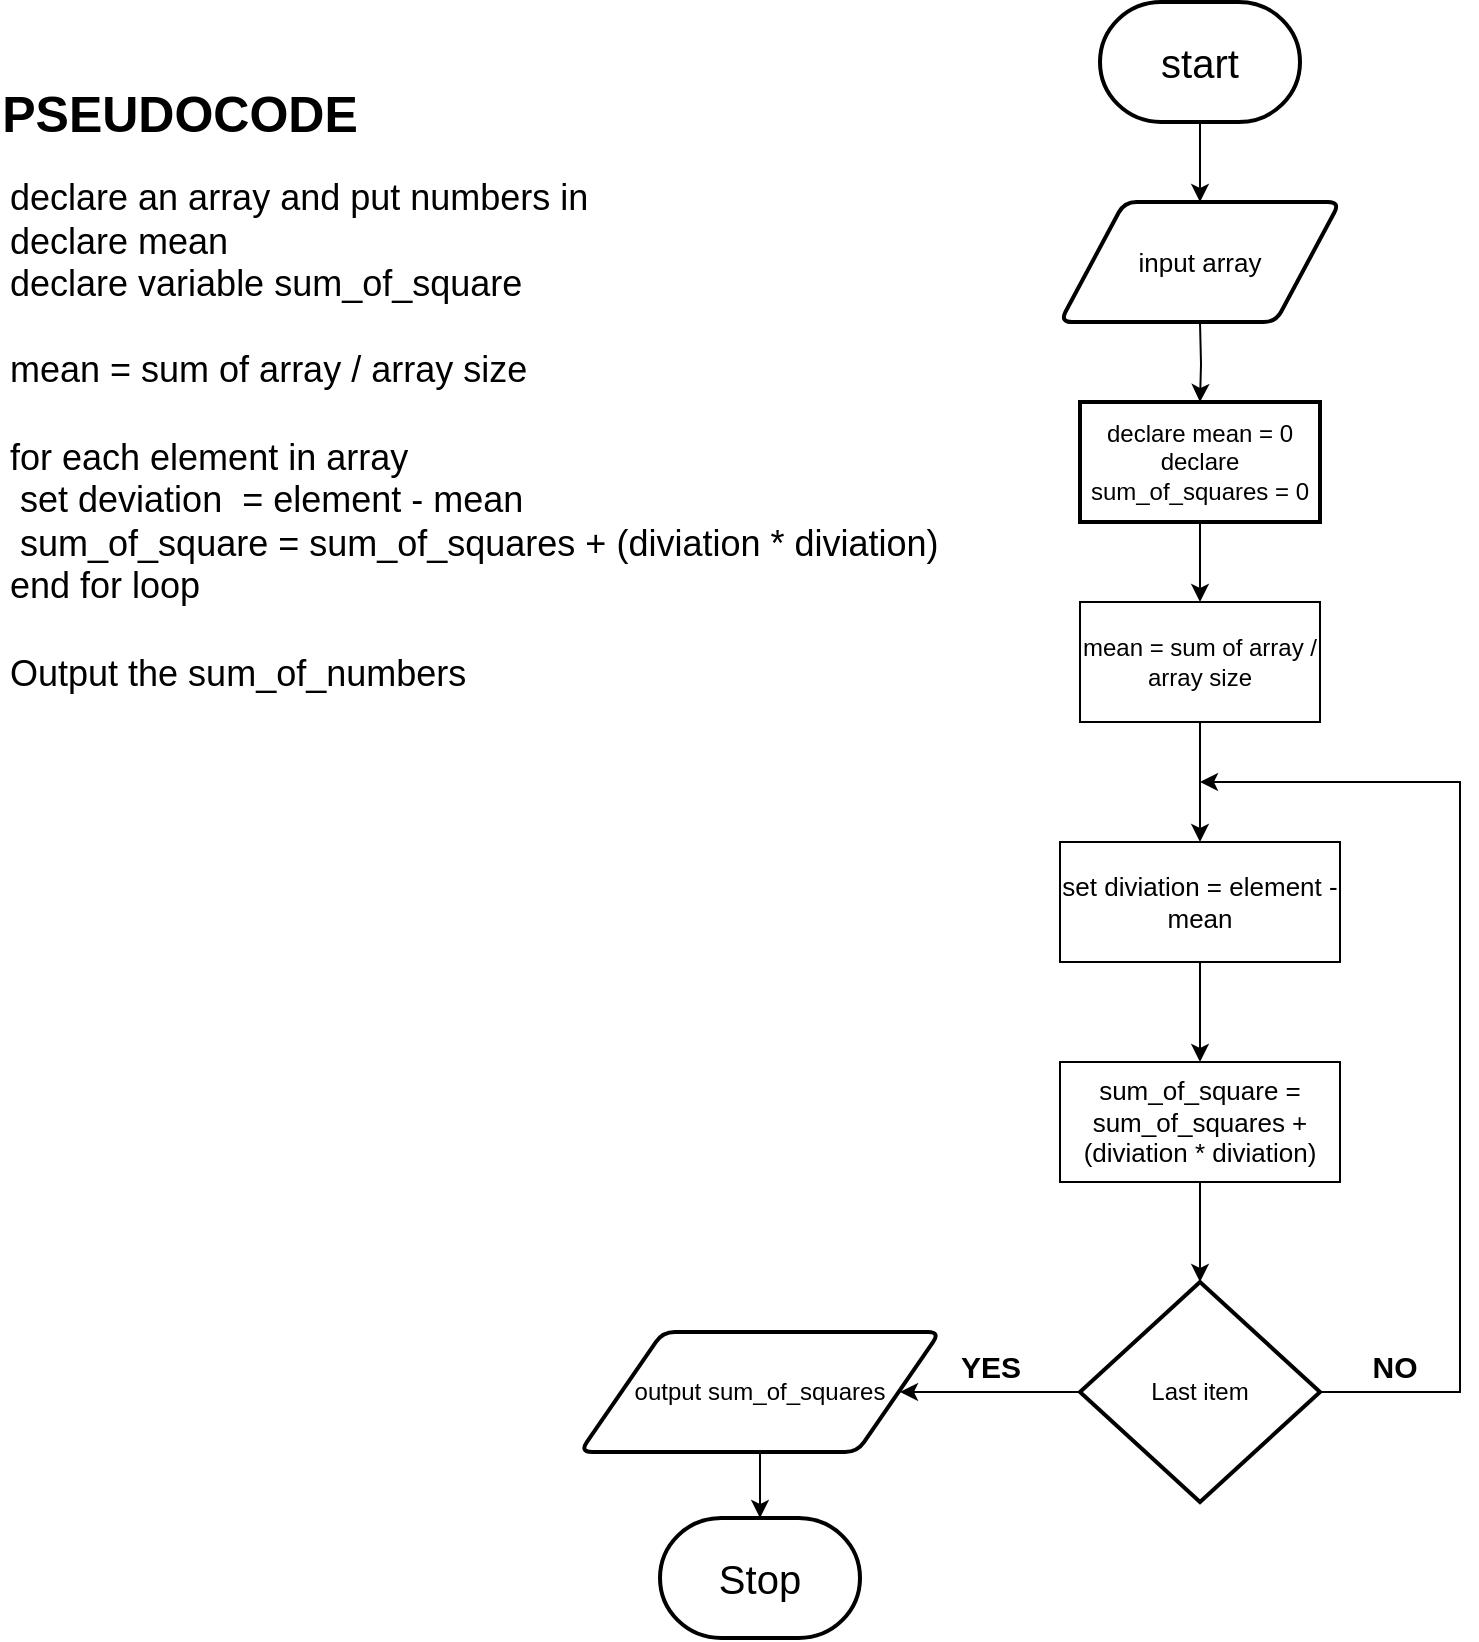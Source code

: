 <mxfile version="20.8.23" type="github">
  <diagram name="Page-1" id="TRCaWQI18scVr7TWzj1z">
    <mxGraphModel dx="1885" dy="569" grid="1" gridSize="10" guides="1" tooltips="1" connect="1" arrows="1" fold="1" page="1" pageScale="1" pageWidth="850" pageHeight="1100" math="0" shadow="0">
      <root>
        <mxCell id="0" />
        <mxCell id="1" parent="0" />
        <mxCell id="MnGRkau2HxLCN7xlnSKG-4" value="" style="edgeStyle=orthogonalEdgeStyle;rounded=0;orthogonalLoop=1;jettySize=auto;html=1;fontSize=20;" edge="1" parent="1" source="MnGRkau2HxLCN7xlnSKG-1">
          <mxGeometry relative="1" as="geometry">
            <mxPoint x="400" y="230" as="targetPoint" />
          </mxGeometry>
        </mxCell>
        <mxCell id="MnGRkau2HxLCN7xlnSKG-1" value="&lt;font style=&quot;font-size: 20px;&quot;&gt;start&lt;/font&gt;" style="strokeWidth=2;html=1;shape=mxgraph.flowchart.terminator;whiteSpace=wrap;" vertex="1" parent="1">
          <mxGeometry x="350" y="130" width="100" height="60" as="geometry" />
        </mxCell>
        <mxCell id="MnGRkau2HxLCN7xlnSKG-7" value="" style="edgeStyle=orthogonalEdgeStyle;rounded=0;orthogonalLoop=1;jettySize=auto;html=1;fontSize=20;" edge="1" parent="1" target="MnGRkau2HxLCN7xlnSKG-6">
          <mxGeometry relative="1" as="geometry">
            <mxPoint x="400" y="290" as="sourcePoint" />
          </mxGeometry>
        </mxCell>
        <mxCell id="MnGRkau2HxLCN7xlnSKG-43" value="" style="edgeStyle=orthogonalEdgeStyle;rounded=0;orthogonalLoop=1;jettySize=auto;html=1;fontSize=13;" edge="1" parent="1" source="MnGRkau2HxLCN7xlnSKG-6" target="MnGRkau2HxLCN7xlnSKG-30">
          <mxGeometry relative="1" as="geometry" />
        </mxCell>
        <mxCell id="MnGRkau2HxLCN7xlnSKG-6" value="declare mean = 0&lt;br&gt;declare sum_of_squares = 0" style="whiteSpace=wrap;html=1;strokeWidth=2;" vertex="1" parent="1">
          <mxGeometry x="340" y="330" width="120" height="60" as="geometry" />
        </mxCell>
        <mxCell id="MnGRkau2HxLCN7xlnSKG-11" value="" style="edgeStyle=orthogonalEdgeStyle;rounded=0;orthogonalLoop=1;jettySize=auto;html=1;fontSize=20;" edge="1" parent="1" source="MnGRkau2HxLCN7xlnSKG-8">
          <mxGeometry relative="1" as="geometry">
            <mxPoint x="400" y="520" as="targetPoint" />
            <Array as="points">
              <mxPoint x="530" y="825" />
              <mxPoint x="530" y="520" />
            </Array>
          </mxGeometry>
        </mxCell>
        <mxCell id="MnGRkau2HxLCN7xlnSKG-52" value="" style="edgeStyle=orthogonalEdgeStyle;rounded=0;orthogonalLoop=1;jettySize=auto;html=1;fontSize=13;" edge="1" parent="1" source="MnGRkau2HxLCN7xlnSKG-8">
          <mxGeometry relative="1" as="geometry">
            <mxPoint x="250" y="825" as="targetPoint" />
          </mxGeometry>
        </mxCell>
        <mxCell id="MnGRkau2HxLCN7xlnSKG-8" value="Last item" style="rhombus;whiteSpace=wrap;html=1;strokeWidth=2;" vertex="1" parent="1">
          <mxGeometry x="340" y="770" width="120" height="110" as="geometry" />
        </mxCell>
        <mxCell id="MnGRkau2HxLCN7xlnSKG-13" value="Stop" style="strokeWidth=2;html=1;shape=mxgraph.flowchart.terminator;whiteSpace=wrap;fontSize=20;" vertex="1" parent="1">
          <mxGeometry x="130" y="888" width="100" height="60" as="geometry" />
        </mxCell>
        <mxCell id="MnGRkau2HxLCN7xlnSKG-18" value="&lt;span style=&quot;font-size: 15px;&quot;&gt;&lt;b&gt;NO&lt;/b&gt;&lt;/span&gt;" style="text;html=1;align=center;verticalAlign=middle;resizable=0;points=[];autosize=1;strokeColor=none;fillColor=none;fontSize=20;" vertex="1" parent="1">
          <mxGeometry x="472" y="790" width="50" height="40" as="geometry" />
        </mxCell>
        <mxCell id="MnGRkau2HxLCN7xlnSKG-44" value="" style="edgeStyle=orthogonalEdgeStyle;rounded=0;orthogonalLoop=1;jettySize=auto;html=1;fontSize=13;" edge="1" parent="1" source="MnGRkau2HxLCN7xlnSKG-30" target="MnGRkau2HxLCN7xlnSKG-39">
          <mxGeometry relative="1" as="geometry" />
        </mxCell>
        <mxCell id="MnGRkau2HxLCN7xlnSKG-30" value="mean = sum of array / array size" style="rounded=0;whiteSpace=wrap;html=1;fontSize=12;" vertex="1" parent="1">
          <mxGeometry x="340" y="430" width="120" height="60" as="geometry" />
        </mxCell>
        <mxCell id="MnGRkau2HxLCN7xlnSKG-53" value="" style="edgeStyle=orthogonalEdgeStyle;rounded=0;orthogonalLoop=1;jettySize=auto;html=1;fontSize=13;" edge="1" parent="1" source="MnGRkau2HxLCN7xlnSKG-32" target="MnGRkau2HxLCN7xlnSKG-13">
          <mxGeometry relative="1" as="geometry" />
        </mxCell>
        <mxCell id="MnGRkau2HxLCN7xlnSKG-32" value="output sum_of_squares" style="shape=parallelogram;html=1;strokeWidth=2;perimeter=parallelogramPerimeter;whiteSpace=wrap;rounded=1;arcSize=12;size=0.23;fontSize=12;" vertex="1" parent="1">
          <mxGeometry x="90" y="795" width="180" height="60" as="geometry" />
        </mxCell>
        <mxCell id="MnGRkau2HxLCN7xlnSKG-38" value="&lt;p style=&quot;font-size: 18px;&quot;&gt;&lt;/p&gt;&lt;span style=&quot;background-color: initial; font-size: 18px;&quot;&gt;declare an array and put numbers in&lt;/span&gt;&lt;br style=&quot;font-size: 18px;&quot;&gt;&lt;span style=&quot;background-color: initial; font-size: 18px;&quot;&gt;declare mean&lt;br style=&quot;font-size: 18px;&quot;&gt;declare variable sum_of_square&lt;br style=&quot;font-size: 18px;&quot;&gt;&lt;br style=&quot;font-size: 18px;&quot;&gt;mean = sum of array / array size&lt;br style=&quot;font-size: 18px;&quot;&gt;&lt;/span&gt;&lt;br style=&quot;font-size: 18px;&quot;&gt;&lt;span style=&quot;background-color: initial; font-size: 18px;&quot;&gt;for each element in array&lt;span style=&quot;white-space: pre; font-size: 18px;&quot;&gt;	&lt;br style=&quot;font-size: 18px;&quot;&gt;&lt;/span&gt;&lt;span style=&quot;white-space: pre; font-size: 18px;&quot;&gt;	&lt;/span&gt;set deviation&amp;nbsp; = element - mean&lt;br style=&quot;font-size: 18px;&quot;&gt;&lt;span style=&quot;white-space: pre; font-size: 18px;&quot;&gt;	&lt;/span&gt;sum_of_square = sum_of_squares + (diviation * diviation)&lt;br style=&quot;font-size: 18px;&quot;&gt;end for loop&lt;br style=&quot;font-size: 18px;&quot;&gt;&lt;br style=&quot;font-size: 18px;&quot;&gt;&lt;/span&gt;&lt;span style=&quot;background-color: initial; font-size: 18px;&quot;&gt;Output the sum_of_numbers&lt;/span&gt;&lt;br style=&quot;font-size: 18px;&quot;&gt;&lt;p style=&quot;font-size: 18px;&quot;&gt;&lt;/p&gt;" style="text;html=1;strokeColor=none;fillColor=none;spacing=5;spacingTop=-20;whiteSpace=wrap;overflow=hidden;rounded=0;fontSize=18;" vertex="1" parent="1">
          <mxGeometry x="-200" y="210" width="520" height="290" as="geometry" />
        </mxCell>
        <mxCell id="MnGRkau2HxLCN7xlnSKG-47" value="" style="edgeStyle=orthogonalEdgeStyle;rounded=0;orthogonalLoop=1;jettySize=auto;html=1;fontSize=13;" edge="1" parent="1" source="MnGRkau2HxLCN7xlnSKG-39" target="MnGRkau2HxLCN7xlnSKG-40">
          <mxGeometry relative="1" as="geometry" />
        </mxCell>
        <mxCell id="MnGRkau2HxLCN7xlnSKG-39" value="set diviation = element - mean" style="rounded=0;whiteSpace=wrap;html=1;fontSize=13;" vertex="1" parent="1">
          <mxGeometry x="330" y="550" width="140" height="60" as="geometry" />
        </mxCell>
        <mxCell id="MnGRkau2HxLCN7xlnSKG-58" value="" style="edgeStyle=orthogonalEdgeStyle;rounded=0;orthogonalLoop=1;jettySize=auto;html=1;fontSize=18;" edge="1" parent="1" source="MnGRkau2HxLCN7xlnSKG-40" target="MnGRkau2HxLCN7xlnSKG-8">
          <mxGeometry relative="1" as="geometry" />
        </mxCell>
        <mxCell id="MnGRkau2HxLCN7xlnSKG-40" value="sum_of_square = sum_of_squares + (diviation * diviation)" style="rounded=0;whiteSpace=wrap;html=1;fontSize=13;" vertex="1" parent="1">
          <mxGeometry x="330" y="660" width="140" height="60" as="geometry" />
        </mxCell>
        <mxCell id="MnGRkau2HxLCN7xlnSKG-16" value="&lt;font style=&quot;font-size: 15px;&quot;&gt;&lt;b&gt;YES&lt;/b&gt;&lt;/font&gt;" style="text;html=1;align=center;verticalAlign=middle;resizable=0;points=[];autosize=1;strokeColor=none;fillColor=none;fontSize=20;" vertex="1" parent="1">
          <mxGeometry x="270" y="790" width="50" height="40" as="geometry" />
        </mxCell>
        <mxCell id="MnGRkau2HxLCN7xlnSKG-57" value="input array" style="shape=parallelogram;html=1;strokeWidth=2;perimeter=parallelogramPerimeter;whiteSpace=wrap;rounded=1;arcSize=12;size=0.23;fontSize=13;" vertex="1" parent="1">
          <mxGeometry x="330" y="230" width="140" height="60" as="geometry" />
        </mxCell>
        <mxCell id="MnGRkau2HxLCN7xlnSKG-59" value="PSEUDOCODE" style="text;html=1;strokeColor=none;fillColor=none;align=center;verticalAlign=middle;whiteSpace=wrap;rounded=0;fontSize=25;fontStyle=1" vertex="1" parent="1">
          <mxGeometry x="-140" y="170" width="60" height="30" as="geometry" />
        </mxCell>
      </root>
    </mxGraphModel>
  </diagram>
</mxfile>
